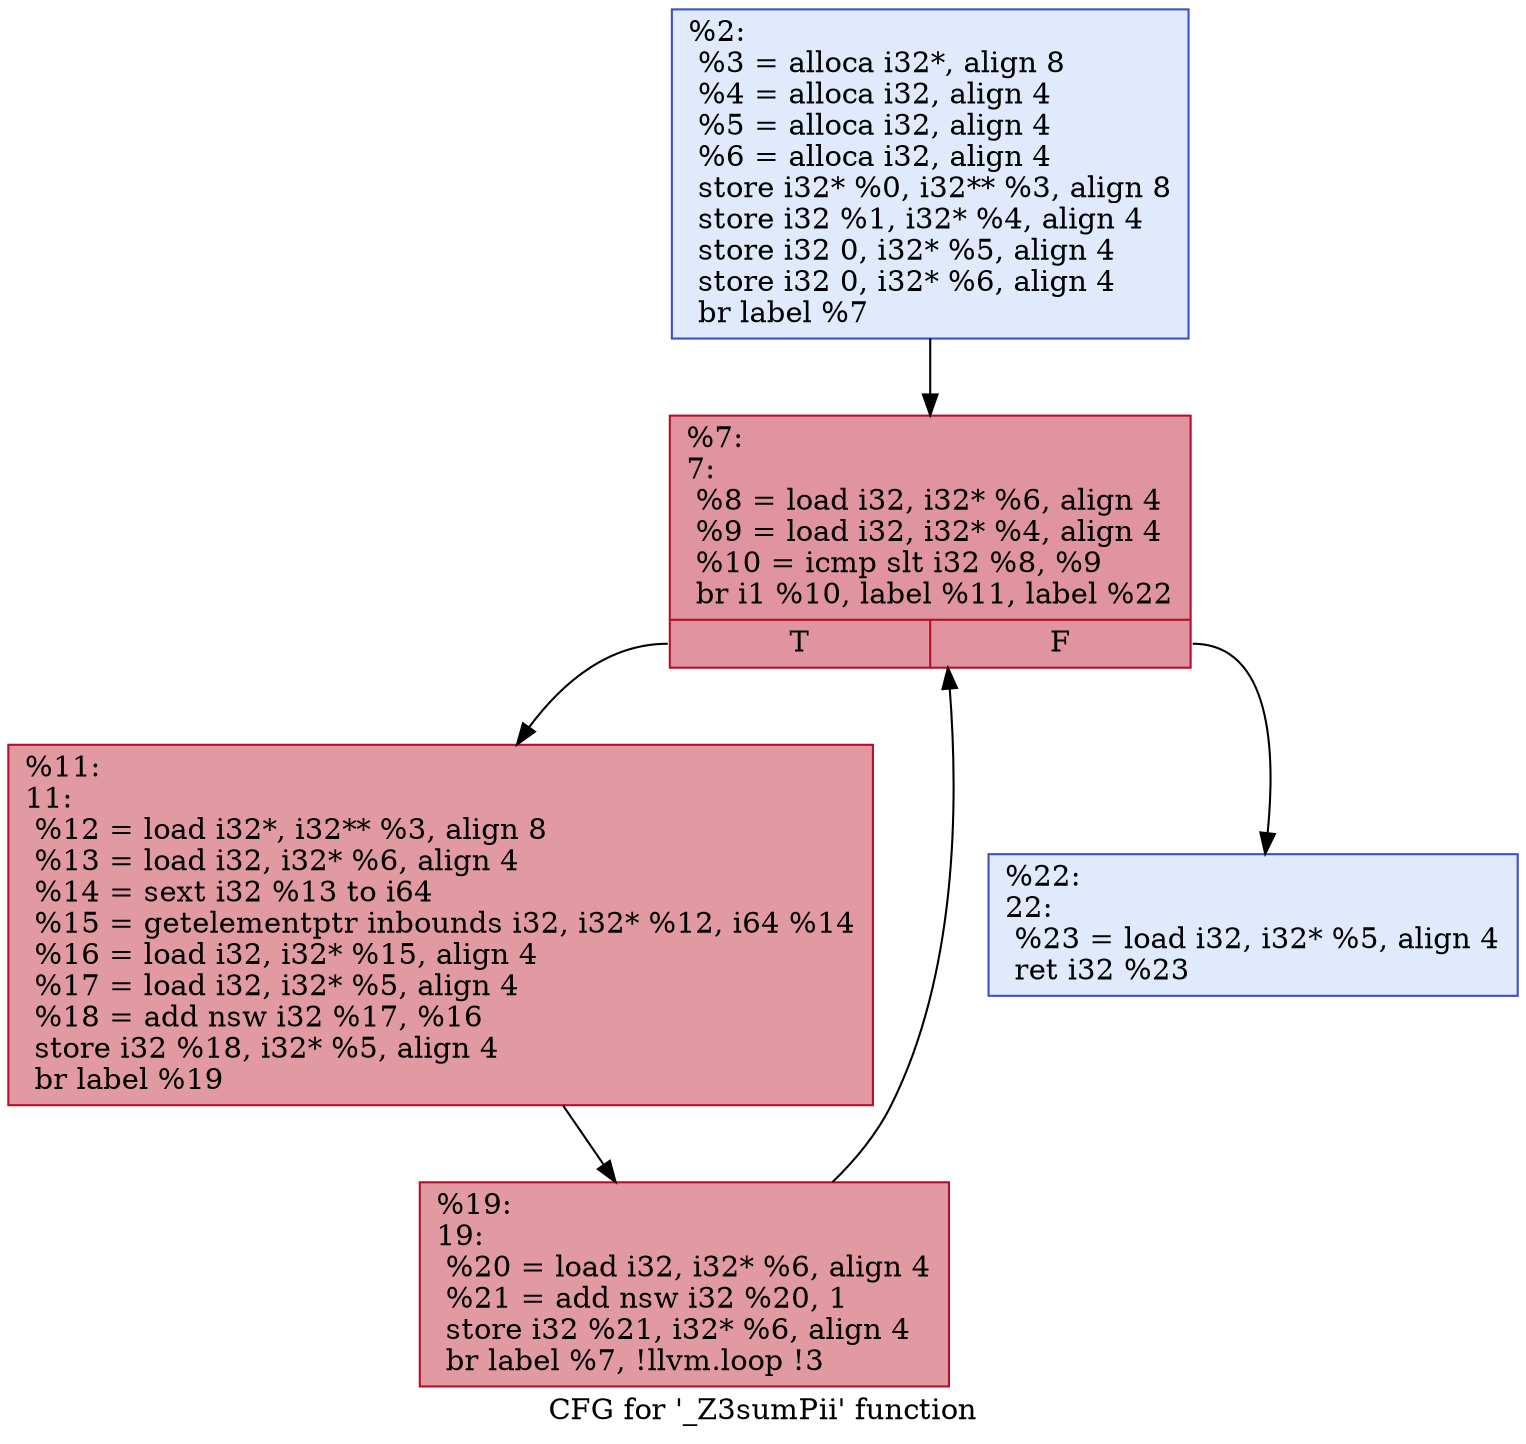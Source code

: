 digraph "CFG for '_Z3sumPii' function" {
	label="CFG for '_Z3sumPii' function";

	Node0x281b1720c10 [shape=record,color="#3d50c3ff", style=filled, fillcolor="#b9d0f970",label="{%2:\l  %3 = alloca i32*, align 8\l  %4 = alloca i32, align 4\l  %5 = alloca i32, align 4\l  %6 = alloca i32, align 4\l  store i32* %0, i32** %3, align 8\l  store i32 %1, i32* %4, align 4\l  store i32 0, i32* %5, align 4\l  store i32 0, i32* %6, align 4\l  br label %7\l}"];
	Node0x281b1720c10 -> Node0x281b1720e90;
	Node0x281b1720e90 [shape=record,color="#b70d28ff", style=filled, fillcolor="#b70d2870",label="{%7:\l7:                                                \l  %8 = load i32, i32* %6, align 4\l  %9 = load i32, i32* %4, align 4\l  %10 = icmp slt i32 %8, %9\l  br i1 %10, label %11, label %22\l|{<s0>T|<s1>F}}"];
	Node0x281b1720e90:s0 -> Node0x281b1721610;
	Node0x281b1720e90:s1 -> Node0x281b17211b0;
	Node0x281b1721610 [shape=record,color="#b70d28ff", style=filled, fillcolor="#bb1b2c70",label="{%11:\l11:                                               \l  %12 = load i32*, i32** %3, align 8\l  %13 = load i32, i32* %6, align 4\l  %14 = sext i32 %13 to i64\l  %15 = getelementptr inbounds i32, i32* %12, i64 %14\l  %16 = load i32, i32* %15, align 4\l  %17 = load i32, i32* %5, align 4\l  %18 = add nsw i32 %17, %16\l  store i32 %18, i32* %5, align 4\l  br label %19\l}"];
	Node0x281b1721610 -> Node0x281b1720cb0;
	Node0x281b1720cb0 [shape=record,color="#b70d28ff", style=filled, fillcolor="#bb1b2c70",label="{%19:\l19:                                               \l  %20 = load i32, i32* %6, align 4\l  %21 = add nsw i32 %20, 1\l  store i32 %21, i32* %6, align 4\l  br label %7, !llvm.loop !3\l}"];
	Node0x281b1720cb0 -> Node0x281b1720e90;
	Node0x281b17211b0 [shape=record,color="#3d50c3ff", style=filled, fillcolor="#b9d0f970",label="{%22:\l22:                                               \l  %23 = load i32, i32* %5, align 4\l  ret i32 %23\l}"];
}

